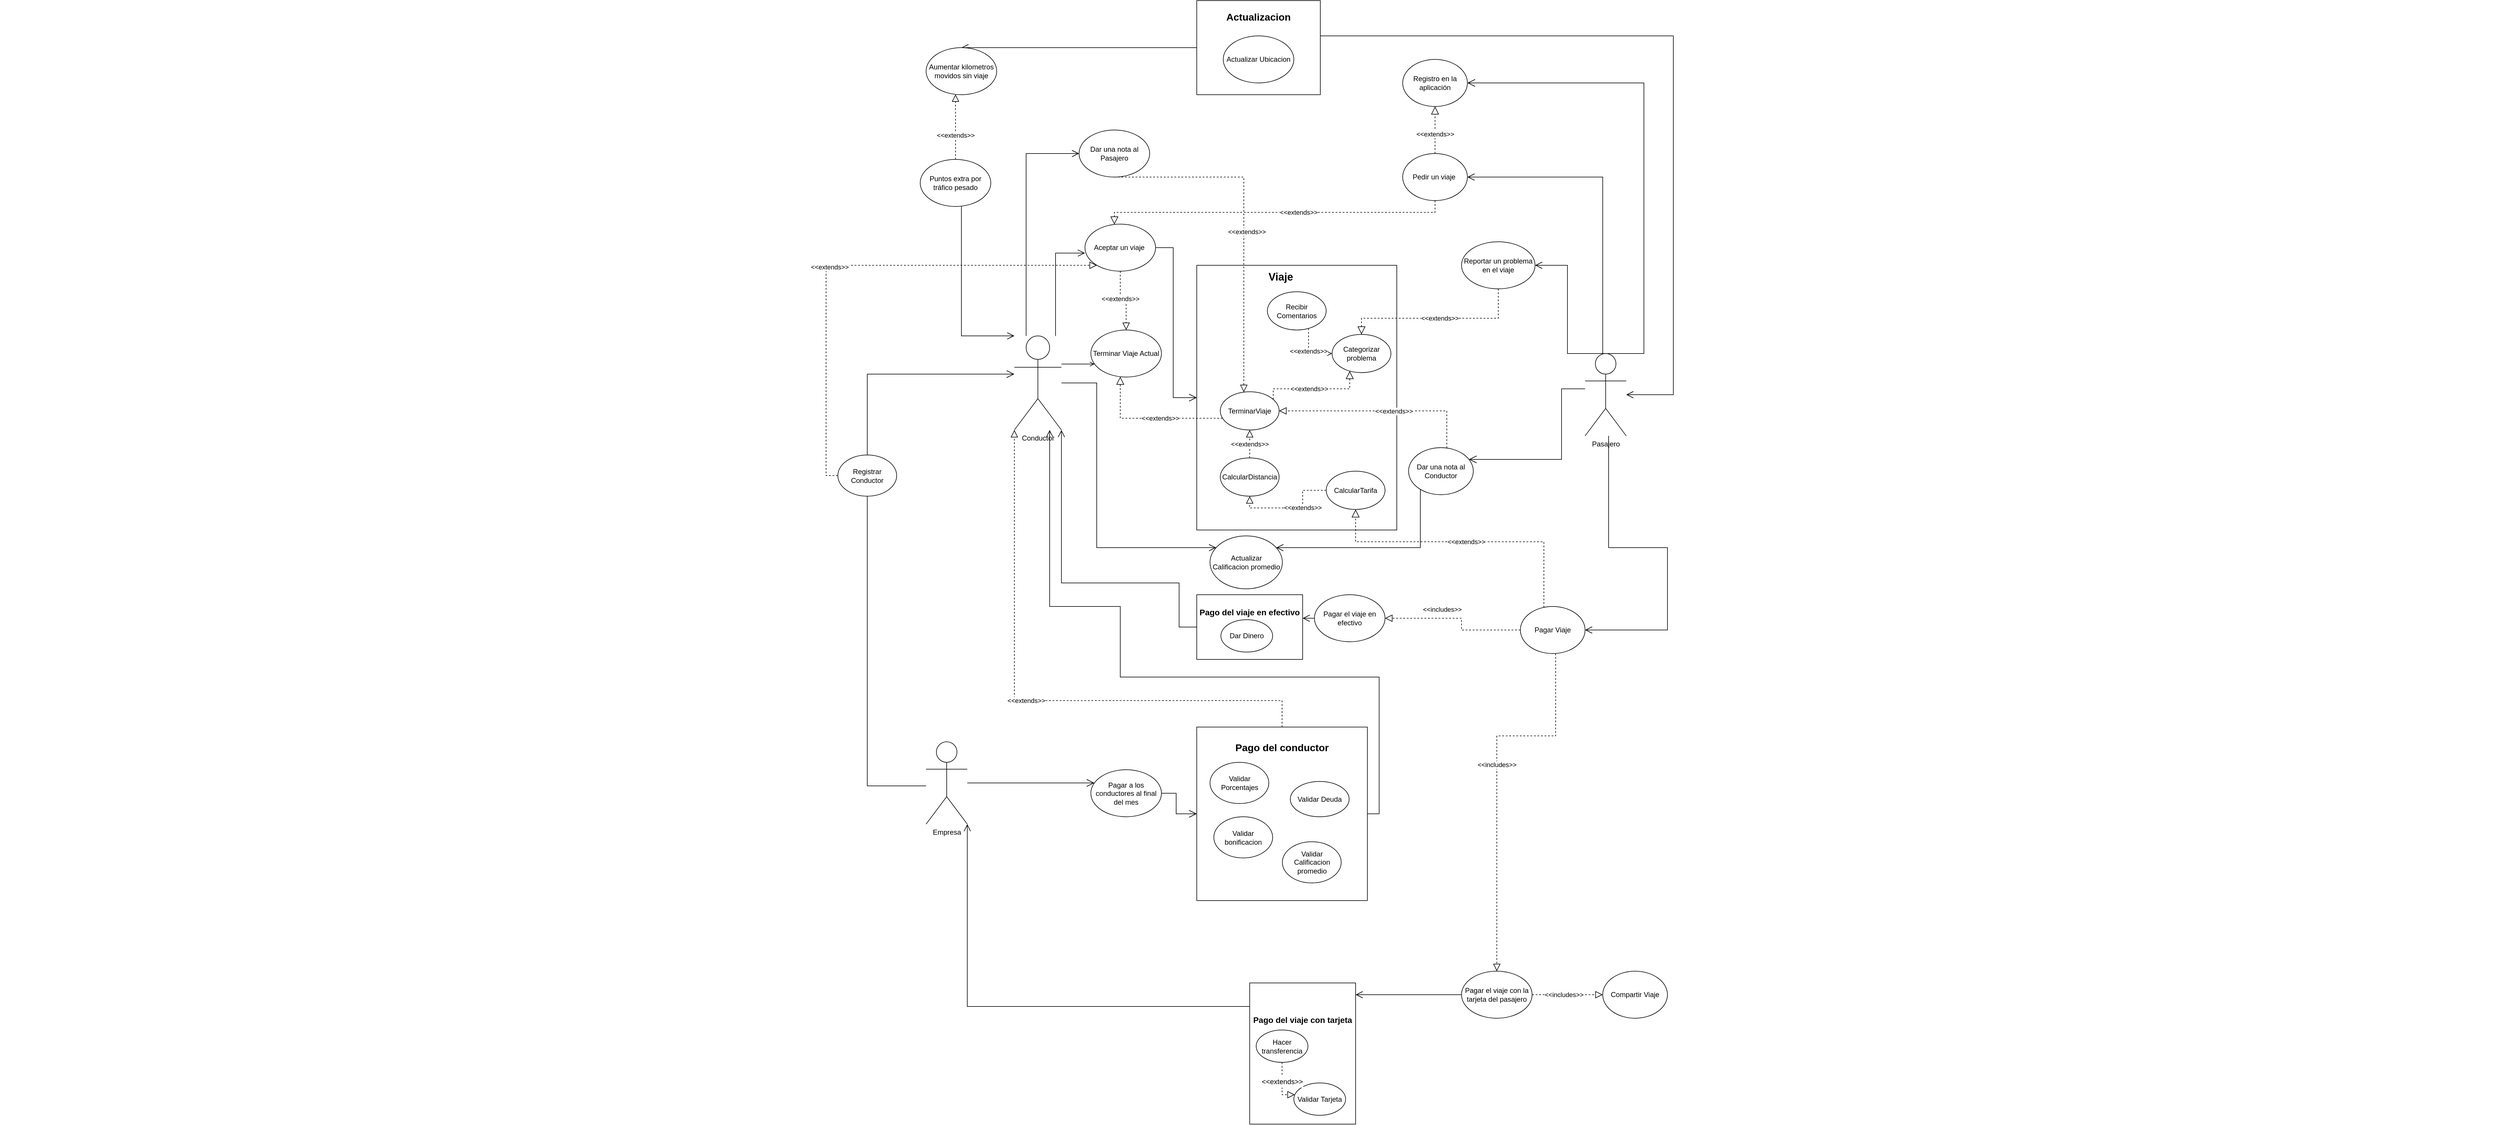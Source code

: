 <mxfile version="16.6.2" type="github">
  <diagram id="zZjekgeKaKMXZWGep_Za" name="Page-1">
    <mxGraphModel dx="3988" dy="2150" grid="1" gridSize="10" guides="1" tooltips="1" connect="1" arrows="1" fold="1" page="1" pageScale="1" pageWidth="827" pageHeight="1169" math="0" shadow="0">
      <root>
        <mxCell id="0" />
        <mxCell id="1" parent="0" />
        <mxCell id="N_R_tzAdEN0QScIxKXOi-19" style="edgeStyle=orthogonalEdgeStyle;rounded=0;orthogonalLoop=1;jettySize=auto;html=1;entryX=0;entryY=0.615;entryDx=0;entryDy=0;entryPerimeter=0;endArrow=open;endFill=0;endSize=10;" parent="1" source="N_R_tzAdEN0QScIxKXOi-2" target="N_R_tzAdEN0QScIxKXOi-18" edge="1">
          <mxGeometry relative="1" as="geometry">
            <Array as="points">
              <mxPoint x="140" y="-111" />
            </Array>
          </mxGeometry>
        </mxCell>
        <mxCell id="N_R_tzAdEN0QScIxKXOi-40" style="edgeStyle=orthogonalEdgeStyle;rounded=0;orthogonalLoop=1;jettySize=auto;html=1;endArrow=open;endFill=0;endSize=10;" parent="1" source="N_R_tzAdEN0QScIxKXOi-2" target="N_R_tzAdEN0QScIxKXOi-38" edge="1">
          <mxGeometry relative="1" as="geometry">
            <Array as="points">
              <mxPoint x="90" y="-280" />
            </Array>
          </mxGeometry>
        </mxCell>
        <mxCell id="bZAxoYcyqO5xmqDFGb2h-75" style="edgeStyle=orthogonalEdgeStyle;rounded=0;jumpSize=11;orthogonalLoop=1;jettySize=auto;html=1;fontSize=17;endArrow=open;endFill=0;endSize=10;targetPerimeterSpacing=0;" edge="1" parent="1" source="bZAxoYcyqO5xmqDFGb2h-79" target="N_R_tzAdEN0QScIxKXOi-2">
          <mxGeometry relative="1" as="geometry">
            <mxPoint x="10" y="-330" as="targetPoint" />
            <Array as="points">
              <mxPoint x="-20" y="30" />
            </Array>
          </mxGeometry>
        </mxCell>
        <mxCell id="bZAxoYcyqO5xmqDFGb2h-88" style="edgeStyle=orthogonalEdgeStyle;rounded=0;jumpSize=11;orthogonalLoop=1;jettySize=auto;html=1;fontSize=17;endArrow=open;endFill=0;endSize=10;targetPerimeterSpacing=0;" edge="1" parent="1" source="N_R_tzAdEN0QScIxKXOi-2" target="bZAxoYcyqO5xmqDFGb2h-87">
          <mxGeometry relative="1" as="geometry">
            <Array as="points">
              <mxPoint x="210" y="110" />
              <mxPoint x="210" y="390" />
            </Array>
          </mxGeometry>
        </mxCell>
        <mxCell id="N_R_tzAdEN0QScIxKXOi-2" value="Conductor" style="shape=umlActor;verticalLabelPosition=bottom;verticalAlign=top;html=1;outlineConnect=0;" parent="1" vertex="1">
          <mxGeometry x="70" y="30" width="80" height="160" as="geometry" />
        </mxCell>
        <mxCell id="N_R_tzAdEN0QScIxKXOi-16" style="edgeStyle=orthogonalEdgeStyle;rounded=0;orthogonalLoop=1;jettySize=auto;html=1;entryX=1;entryY=0.5;entryDx=0;entryDy=0;exitX=0.25;exitY=0.1;exitDx=0;exitDy=0;exitPerimeter=0;endArrow=open;endFill=0;endSize=10;" parent="1" source="N_R_tzAdEN0QScIxKXOi-3" target="N_R_tzAdEN0QScIxKXOi-14" edge="1">
          <mxGeometry relative="1" as="geometry">
            <Array as="points">
              <mxPoint x="1070" y="74" />
              <mxPoint x="1070" y="-240" />
            </Array>
          </mxGeometry>
        </mxCell>
        <mxCell id="N_R_tzAdEN0QScIxKXOi-42" style="edgeStyle=orthogonalEdgeStyle;rounded=0;orthogonalLoop=1;jettySize=auto;html=1;exitX=0.5;exitY=0;exitDx=0;exitDy=0;exitPerimeter=0;entryX=1;entryY=0.5;entryDx=0;entryDy=0;targetPerimeterSpacing=0;endSize=10;endArrow=open;endFill=0;" parent="1" source="N_R_tzAdEN0QScIxKXOi-3" target="N_R_tzAdEN0QScIxKXOi-39" edge="1">
          <mxGeometry relative="1" as="geometry">
            <Array as="points">
              <mxPoint x="1010" y="60" />
              <mxPoint x="1010" y="-90" />
            </Array>
          </mxGeometry>
        </mxCell>
        <mxCell id="bZAxoYcyqO5xmqDFGb2h-76" style="edgeStyle=orthogonalEdgeStyle;rounded=0;jumpSize=11;orthogonalLoop=1;jettySize=auto;html=1;fontSize=17;endArrow=open;endFill=0;endSize=10;targetPerimeterSpacing=0;" edge="1" parent="1" source="bZAxoYcyqO5xmqDFGb2h-73" target="N_R_tzAdEN0QScIxKXOi-3">
          <mxGeometry relative="1" as="geometry">
            <Array as="points">
              <mxPoint x="1190" y="-480" />
              <mxPoint x="1190" y="130" />
            </Array>
          </mxGeometry>
        </mxCell>
        <mxCell id="N_R_tzAdEN0QScIxKXOi-3" value="Pasajero" style="shape=umlActor;verticalLabelPosition=bottom;verticalAlign=top;html=1;outlineConnect=0;" parent="1" vertex="1">
          <mxGeometry x="1040" y="60" width="70" height="140" as="geometry" />
        </mxCell>
        <mxCell id="N_R_tzAdEN0QScIxKXOi-33" style="edgeStyle=orthogonalEdgeStyle;rounded=0;orthogonalLoop=1;jettySize=auto;html=1;endArrow=open;endFill=0;endSize=11;" parent="1" source="N_R_tzAdEN0QScIxKXOi-4" target="N_R_tzAdEN0QScIxKXOi-32" edge="1">
          <mxGeometry relative="1" as="geometry">
            <Array as="points">
              <mxPoint x="210" y="840" />
              <mxPoint x="210" y="840" />
            </Array>
          </mxGeometry>
        </mxCell>
        <mxCell id="N_R_tzAdEN0QScIxKXOi-4" value="Empresa" style="shape=umlActor;verticalLabelPosition=bottom;verticalAlign=top;html=1;outlineConnect=0;" parent="1" vertex="1">
          <mxGeometry x="-80" y="720" width="70" height="140" as="geometry" />
        </mxCell>
        <mxCell id="bZAxoYcyqO5xmqDFGb2h-8" style="edgeStyle=orthogonalEdgeStyle;rounded=0;orthogonalLoop=1;jettySize=auto;html=1;dashed=1;endArrow=block;endFill=0;endSize=11;" edge="1" parent="1" source="N_R_tzAdEN0QScIxKXOi-14" target="N_R_tzAdEN0QScIxKXOi-18">
          <mxGeometry relative="1" as="geometry">
            <Array as="points">
              <mxPoint x="785" y="-180" />
              <mxPoint x="240" y="-180" />
            </Array>
          </mxGeometry>
        </mxCell>
        <mxCell id="bZAxoYcyqO5xmqDFGb2h-9" value="&amp;lt;&amp;lt;extends&amp;gt;&amp;gt;" style="edgeLabel;html=1;align=center;verticalAlign=middle;resizable=0;points=[];" vertex="1" connectable="0" parent="bZAxoYcyqO5xmqDFGb2h-8">
          <mxGeometry x="-0.111" y="2" relative="1" as="geometry">
            <mxPoint x="8" y="-2" as="offset" />
          </mxGeometry>
        </mxCell>
        <mxCell id="N_R_tzAdEN0QScIxKXOi-14" value="Pedir un viaje&amp;nbsp;" style="ellipse;whiteSpace=wrap;html=1;fillColor=#FFFFFF;" parent="1" vertex="1">
          <mxGeometry x="730" y="-280" width="110" height="80" as="geometry" />
        </mxCell>
        <mxCell id="N_R_tzAdEN0QScIxKXOi-15" value="&lt;blockquote style=&quot;margin: 0 0 0 40px ; border: none ; padding: 0px&quot;&gt;&lt;blockquote style=&quot;margin: 0 0 0 40px ; border: none ; padding: 0px&quot;&gt;&lt;blockquote style=&quot;margin: 0 0 0 40px ; border: none ; padding: 0px&quot;&gt;&lt;b style=&quot;font-size: 18px ; text-align: center&quot;&gt;Viaje&lt;/b&gt;&lt;br&gt;&lt;blockquote style=&quot;margin: 0 0 0 40px ; border: none ; padding: 0px&quot;&gt;&lt;div style=&quot;text-align: center ; font-size: 18px&quot;&gt;&lt;div style=&quot;text-align: center ; font-size: 18px&quot;&gt;&lt;b&gt;&lt;br&gt;&lt;/b&gt;&lt;/div&gt;&lt;div style=&quot;text-align: center ; font-size: 18px&quot;&gt;&lt;b&gt;&lt;br&gt;&lt;/b&gt;&lt;/div&gt;&lt;/div&gt;&lt;/blockquote&gt;&lt;/blockquote&gt;&lt;/blockquote&gt;&lt;/blockquote&gt;&lt;div style=&quot;text-align: center ; font-size: 18px&quot;&gt;&lt;blockquote style=&quot;margin: 0 0 0 40px ; border: none ; padding: 0px&quot;&gt;&lt;div style=&quot;text-align: center ; font-size: 18px&quot;&gt;&lt;b&gt;&lt;br&gt;&lt;/b&gt;&lt;/div&gt;&lt;div style=&quot;text-align: center ; font-size: 18px&quot;&gt;&lt;b&gt;&lt;br&gt;&lt;/b&gt;&lt;/div&gt;&lt;div style=&quot;text-align: center ; font-size: 18px&quot;&gt;&lt;b&gt;&lt;br&gt;&lt;/b&gt;&lt;/div&gt;&lt;div style=&quot;text-align: center ; font-size: 18px&quot;&gt;&lt;b&gt;&lt;br&gt;&lt;/b&gt;&lt;/div&gt;&lt;div style=&quot;text-align: center ; font-size: 18px&quot;&gt;&lt;b&gt;&lt;br&gt;&lt;/b&gt;&lt;/div&gt;&lt;div style=&quot;text-align: center ; font-size: 18px&quot;&gt;&lt;b&gt;&lt;br&gt;&lt;/b&gt;&lt;/div&gt;&lt;div style=&quot;text-align: center ; font-size: 18px&quot;&gt;&lt;b&gt;&lt;br&gt;&lt;/b&gt;&lt;/div&gt;&lt;div style=&quot;text-align: center ; font-size: 18px&quot;&gt;&lt;b&gt;&lt;br&gt;&lt;/b&gt;&lt;/div&gt;&lt;div style=&quot;text-align: center ; font-size: 18px&quot;&gt;&lt;b&gt;&lt;br&gt;&lt;/b&gt;&lt;/div&gt;&lt;div style=&quot;text-align: center ; font-size: 18px&quot;&gt;&lt;b&gt;&lt;br&gt;&lt;/b&gt;&lt;/div&gt;&lt;div style=&quot;text-align: center ; font-size: 18px&quot;&gt;&lt;b&gt;&lt;br&gt;&lt;/b&gt;&lt;/div&gt;&lt;div style=&quot;text-align: center ; font-size: 18px&quot;&gt;&lt;b&gt;&lt;br&gt;&lt;/b&gt;&lt;/div&gt;&lt;div style=&quot;text-align: center ; font-size: 18px&quot;&gt;&lt;b&gt;&lt;br&gt;&lt;/b&gt;&lt;/div&gt;&lt;div style=&quot;text-align: center ; font-size: 18px&quot;&gt;&lt;b&gt;&lt;br&gt;&lt;/b&gt;&lt;/div&gt;&lt;div style=&quot;text-align: center ; font-size: 18px&quot;&gt;&lt;b&gt;&lt;br&gt;&lt;/b&gt;&lt;/div&gt;&lt;div style=&quot;text-align: center ; font-size: 18px&quot;&gt;&lt;b&gt;&lt;br&gt;&lt;/b&gt;&lt;/div&gt;&lt;div style=&quot;text-align: center ; font-size: 18px&quot;&gt;&lt;br&gt;&lt;/div&gt;&lt;/blockquote&gt;&lt;/div&gt;&lt;div style=&quot;text-align: center&quot;&gt;&lt;/div&gt;" style="rounded=0;whiteSpace=wrap;html=1;fillColor=#FFFFFF;align=left;" parent="1" vertex="1">
          <mxGeometry x="380" y="-90" width="340" height="450" as="geometry" />
        </mxCell>
        <mxCell id="N_R_tzAdEN0QScIxKXOi-20" style="edgeStyle=orthogonalEdgeStyle;rounded=0;orthogonalLoop=1;jettySize=auto;html=1;entryX=0;entryY=0.5;entryDx=0;entryDy=0;endSize=11;endArrow=open;endFill=0;" parent="1" source="N_R_tzAdEN0QScIxKXOi-18" target="N_R_tzAdEN0QScIxKXOi-15" edge="1">
          <mxGeometry relative="1" as="geometry" />
        </mxCell>
        <mxCell id="bZAxoYcyqO5xmqDFGb2h-17" style="edgeStyle=orthogonalEdgeStyle;rounded=0;orthogonalLoop=1;jettySize=auto;html=1;dashed=1;endArrow=block;endFill=0;endSize=10;" edge="1" parent="1" source="N_R_tzAdEN0QScIxKXOi-18" target="bZAxoYcyqO5xmqDFGb2h-13">
          <mxGeometry relative="1" as="geometry">
            <mxPoint x="240" y="-140" as="sourcePoint" />
            <Array as="points" />
          </mxGeometry>
        </mxCell>
        <mxCell id="bZAxoYcyqO5xmqDFGb2h-19" value="&amp;lt;&amp;lt;extends&amp;gt;&amp;gt;" style="edgeLabel;html=1;align=center;verticalAlign=middle;resizable=0;points=[];" vertex="1" connectable="0" parent="bZAxoYcyqO5xmqDFGb2h-17">
          <mxGeometry x="-0.539" y="3" relative="1" as="geometry">
            <mxPoint x="-3" y="21" as="offset" />
          </mxGeometry>
        </mxCell>
        <mxCell id="N_R_tzAdEN0QScIxKXOi-18" value="Aceptar un viaje&amp;nbsp;" style="ellipse;whiteSpace=wrap;html=1;fillColor=#FFFFFF;" parent="1" vertex="1">
          <mxGeometry x="190" y="-160" width="120" height="80" as="geometry" />
        </mxCell>
        <mxCell id="N_R_tzAdEN0QScIxKXOi-24" style="edgeStyle=orthogonalEdgeStyle;rounded=0;orthogonalLoop=1;jettySize=auto;html=1;endSize=10;endArrow=open;endFill=0;" parent="1" source="N_R_tzAdEN0QScIxKXOi-21" target="N_R_tzAdEN0QScIxKXOi-22" edge="1">
          <mxGeometry relative="1" as="geometry">
            <Array as="points">
              <mxPoint x="520" y="500" />
              <mxPoint x="520" y="498" />
            </Array>
          </mxGeometry>
        </mxCell>
        <mxCell id="N_R_tzAdEN0QScIxKXOi-21" value="Pagar el viaje en efectivo" style="ellipse;whiteSpace=wrap;html=1;fillColor=#FFFFFF;" parent="1" vertex="1">
          <mxGeometry x="580" y="470" width="120" height="80" as="geometry" />
        </mxCell>
        <mxCell id="N_R_tzAdEN0QScIxKXOi-25" style="edgeStyle=orthogonalEdgeStyle;rounded=0;orthogonalLoop=1;jettySize=auto;html=1;endSize=10;endArrow=open;endFill=0;" parent="1" source="N_R_tzAdEN0QScIxKXOi-22" target="N_R_tzAdEN0QScIxKXOi-2" edge="1">
          <mxGeometry relative="1" as="geometry">
            <Array as="points">
              <mxPoint x="350" y="450" />
              <mxPoint x="150" y="450" />
            </Array>
          </mxGeometry>
        </mxCell>
        <mxCell id="N_R_tzAdEN0QScIxKXOi-22" value="&lt;font style=&quot;font-size: 14px&quot;&gt;&lt;b&gt;Pago del viaje en efectivo&lt;br&gt;&lt;br&gt;&lt;br&gt;&lt;span style=&quot;color: rgba(0 , 0 , 0 , 0) ; font-family: monospace&quot;&gt;%3CmxGraphModel%3E%3Croot%3E%3CmxCell%20id%3D%220%22%2F%3E%3CmxCell%20id%3D%221%22%20parent%3D%220%22%2F%3E%3CmxCell%20id%3D%222%22%20value%3D%22Actualizar%26lt%3Bbr%26gt%3BCalificacion%20promedio%26lt%3Bbr%26gt%3B%22%20style%3D%22ellipse%3BwhiteSpace%3Dwrap%3Bhtml%3D1%3BfillColor%3D%23FFFFFF%3B%22%20vertex%3D%221%22%20parent%3D%221%22%3E%3CmxGeometry%20x%3D%22402.5%22%20y%3D%22370%22%20width%3D%22123%22%20height%3D%2290%22%20as%3D%22geometry%22%2F%3E%3C%2FmxCell%3E%3C%2Froot%3E%3C%2FmxGraphModel%3E&lt;/span&gt;&lt;/b&gt;&lt;/font&gt;" style="rounded=0;whiteSpace=wrap;html=1;fillColor=#FFFFFF;" parent="1" vertex="1">
          <mxGeometry x="380" y="470" width="180" height="110" as="geometry" />
        </mxCell>
        <mxCell id="N_R_tzAdEN0QScIxKXOi-26" style="edgeStyle=orthogonalEdgeStyle;rounded=0;orthogonalLoop=1;jettySize=auto;html=1;endArrow=open;endFill=0;endSize=10;" parent="1" source="N_R_tzAdEN0QScIxKXOi-27" target="N_R_tzAdEN0QScIxKXOi-28" edge="1">
          <mxGeometry relative="1" as="geometry">
            <Array as="points">
              <mxPoint x="650" y="1150" />
              <mxPoint x="650" y="1150" />
            </Array>
          </mxGeometry>
        </mxCell>
        <mxCell id="N_R_tzAdEN0QScIxKXOi-27" value="Pagar el viaje con la tarjeta del pasajero" style="ellipse;whiteSpace=wrap;html=1;fillColor=#FFFFFF;" parent="1" vertex="1">
          <mxGeometry x="830" y="1110" width="120" height="80" as="geometry" />
        </mxCell>
        <mxCell id="N_R_tzAdEN0QScIxKXOi-29" style="edgeStyle=orthogonalEdgeStyle;rounded=0;orthogonalLoop=1;jettySize=auto;html=1;endArrow=open;endFill=0;endSize=10;" parent="1" source="N_R_tzAdEN0QScIxKXOi-28" target="N_R_tzAdEN0QScIxKXOi-4" edge="1">
          <mxGeometry relative="1" as="geometry">
            <Array as="points">
              <mxPoint x="-10" y="1170" />
            </Array>
            <mxPoint x="-40" y="900" as="targetPoint" />
          </mxGeometry>
        </mxCell>
        <mxCell id="N_R_tzAdEN0QScIxKXOi-28" value="&lt;b&gt;&lt;font style=&quot;font-size: 14px&quot;&gt;Pago del viaje con tarjeta&lt;/font&gt;&lt;/b&gt;&lt;br&gt;&lt;br&gt;&lt;span style=&quot;color: rgba(0 , 0 , 0 , 0) ; font-family: monospace ; font-size: 0px&quot;&gt;%3CmxGraphModel%3E%3Croot%3E%3CmxCell%20id%3D%220%22%2F%3E%3CmxCell%20id%3D%221%22%20parent%3D%220%22%2F%3E%3CmxCell%20id%3D%222%22%20value%3D%22Dar%20Dinero%22%20style%3D%22ellipse%3BwhiteSpace%3Dwrap%3Bhtml%3D1%3BfillColor%3D%23FFFFFF%3B%22%20vertex%3D%221%22%20parent%3D%221%22%3E%3CmxGeometry%20x%3D%22386%22%20y%3D%22525%22%20width%3D%2288%22%20height%3D%2255%22%20as%3D%22geometry%22%2F%3E%3C%2FmxCell%3E%3C%2Froot%3E%3C%2FmxGraphModel%3E&lt;/span&gt;&lt;span style=&quot;color: rgba(0 , 0 , 0 , 0) ; font-family: monospace ; font-size: 0px&quot;&gt;%3CmxGraphModel%3E%3Croot%3E%3CmxCell%20id%3D%220%22%2F%3E%3CmxCell%20id%3D%221%22%20parent%3D%220%22%2F%3E%3CmxCell%20id%3D%222%22%20value%3D%22Dar%20Dinero%22%20style%3D%22ellipse%3BwhiteSpace%3Dwrap%3Bhtml%3D1%3BfillColor%3D%23FFFFFF%3B%22%20vertex%3D%221%22%20parent%3D%221%22%3E%3CmxGeometry%20x%3D%22386%22%20y%3D%22525%22%20width%3D%2288%22%20height%3D%2255%22%20as%3D%22geometry%22%2F%3E%3C%2FmxCell%3E%3C%2Froot%3E%3C%2FmxGraphModel%3E&lt;br&gt;&lt;/span&gt;&lt;br&gt;&lt;br&gt;&lt;br&gt;&lt;br&gt;&lt;br&gt;&lt;br&gt;" style="rounded=0;whiteSpace=wrap;html=1;fillColor=#FFFFFF;" parent="1" vertex="1">
          <mxGeometry x="470" y="1130" width="180" height="240" as="geometry" />
        </mxCell>
        <mxCell id="N_R_tzAdEN0QScIxKXOi-35" style="edgeStyle=orthogonalEdgeStyle;rounded=0;orthogonalLoop=1;jettySize=auto;html=1;entryX=0;entryY=0.5;entryDx=0;entryDy=0;endArrow=open;endFill=0;endSize=11;" parent="1" source="N_R_tzAdEN0QScIxKXOi-32" target="N_R_tzAdEN0QScIxKXOi-34" edge="1">
          <mxGeometry relative="1" as="geometry" />
        </mxCell>
        <mxCell id="N_R_tzAdEN0QScIxKXOi-32" value="Pagar a los conductores al final del mes" style="ellipse;whiteSpace=wrap;html=1;fillColor=#FFFFFF;" parent="1" vertex="1">
          <mxGeometry x="200" y="767.5" width="120" height="80" as="geometry" />
        </mxCell>
        <mxCell id="N_R_tzAdEN0QScIxKXOi-36" style="edgeStyle=orthogonalEdgeStyle;rounded=0;orthogonalLoop=1;jettySize=auto;html=1;endSize=10;endArrow=open;endFill=0;" parent="1" source="N_R_tzAdEN0QScIxKXOi-34" target="N_R_tzAdEN0QScIxKXOi-2" edge="1">
          <mxGeometry relative="1" as="geometry">
            <Array as="points">
              <mxPoint x="690" y="610" />
              <mxPoint x="250" y="610" />
              <mxPoint x="250" y="490" />
              <mxPoint x="130" y="490" />
            </Array>
            <mxPoint x="170" y="495" as="targetPoint" />
          </mxGeometry>
        </mxCell>
        <mxCell id="N_R_tzAdEN0QScIxKXOi-34" value="&lt;b&gt;&lt;font style=&quot;font-size: 17px&quot;&gt;Pago del conductor&lt;br&gt;&lt;br&gt;&lt;br&gt;&lt;br&gt;&lt;br&gt;&lt;br&gt;&lt;br&gt;&lt;br&gt;&lt;br&gt;&lt;br&gt;&lt;br&gt;&lt;br&gt;&lt;/font&gt;&lt;/b&gt;" style="rounded=0;whiteSpace=wrap;html=1;fillColor=#FFFFFF;" parent="1" vertex="1">
          <mxGeometry x="380" y="695" width="290" height="295" as="geometry" />
        </mxCell>
        <mxCell id="N_R_tzAdEN0QScIxKXOi-38" value="Dar una nota al Pasajero" style="ellipse;whiteSpace=wrap;html=1;fillColor=#FFFFFF;" parent="1" vertex="1">
          <mxGeometry x="180" y="-320" width="120" height="80" as="geometry" />
        </mxCell>
        <mxCell id="N_R_tzAdEN0QScIxKXOi-39" value="Reportar un problema en el viaje" style="ellipse;whiteSpace=wrap;html=1;fillColor=#FFFFFF;" parent="1" vertex="1">
          <mxGeometry x="830" y="-130" width="125" height="80" as="geometry" />
        </mxCell>
        <mxCell id="bZAxoYcyqO5xmqDFGb2h-1" style="edgeStyle=orthogonalEdgeStyle;rounded=0;orthogonalLoop=1;jettySize=auto;html=1;endArrow=none;endFill=0;" edge="1" parent="1" source="N_R_tzAdEN0QScIxKXOi-4" target="bZAxoYcyqO5xmqDFGb2h-2">
          <mxGeometry relative="1" as="geometry">
            <mxPoint x="100" y="514.293" as="targetPoint" />
            <Array as="points">
              <mxPoint x="-180" y="795" />
            </Array>
            <mxPoint x="80" y="675" as="sourcePoint" />
          </mxGeometry>
        </mxCell>
        <mxCell id="bZAxoYcyqO5xmqDFGb2h-63" style="edgeStyle=orthogonalEdgeStyle;rounded=0;orthogonalLoop=1;jettySize=auto;html=1;fontSize=18;endArrow=open;endFill=0;endSize=11;" edge="1" parent="1" source="bZAxoYcyqO5xmqDFGb2h-2" target="N_R_tzAdEN0QScIxKXOi-2">
          <mxGeometry relative="1" as="geometry">
            <Array as="points">
              <mxPoint x="-180" y="95" />
            </Array>
          </mxGeometry>
        </mxCell>
        <mxCell id="bZAxoYcyqO5xmqDFGb2h-2" value="Registrar&lt;br&gt;Conductor" style="ellipse;whiteSpace=wrap;html=1;" vertex="1" parent="1">
          <mxGeometry x="-230" y="232.5" width="100" height="70" as="geometry" />
        </mxCell>
        <mxCell id="bZAxoYcyqO5xmqDFGb2h-20" value="&amp;lt;&amp;lt;extends&amp;gt;&amp;gt;" style="edgeStyle=orthogonalEdgeStyle;rounded=0;orthogonalLoop=1;jettySize=auto;html=1;entryX=1;entryY=0.5;entryDx=0;entryDy=0;dashed=1;endArrow=block;endFill=0;endSize=10;" edge="1" parent="1" source="bZAxoYcyqO5xmqDFGb2h-3" target="bZAxoYcyqO5xmqDFGb2h-27">
          <mxGeometry x="-0.117" relative="1" as="geometry">
            <Array as="points">
              <mxPoint x="805" y="158" />
            </Array>
            <mxPoint as="offset" />
          </mxGeometry>
        </mxCell>
        <mxCell id="bZAxoYcyqO5xmqDFGb2h-84" style="edgeStyle=orthogonalEdgeStyle;rounded=0;jumpSize=11;orthogonalLoop=1;jettySize=auto;html=1;fontSize=17;endArrow=open;endFill=0;endSize=10;targetPerimeterSpacing=0;" edge="1" parent="1" source="bZAxoYcyqO5xmqDFGb2h-3" target="bZAxoYcyqO5xmqDFGb2h-87">
          <mxGeometry relative="1" as="geometry">
            <Array as="points">
              <mxPoint x="760" y="390" />
            </Array>
          </mxGeometry>
        </mxCell>
        <mxCell id="bZAxoYcyqO5xmqDFGb2h-3" value="Dar una nota al Conductor" style="ellipse;whiteSpace=wrap;html=1;fillColor=#FFFFFF;" vertex="1" parent="1">
          <mxGeometry x="740" y="220" width="110" height="80" as="geometry" />
        </mxCell>
        <mxCell id="bZAxoYcyqO5xmqDFGb2h-4" style="edgeStyle=orthogonalEdgeStyle;rounded=0;orthogonalLoop=1;jettySize=auto;html=1;endArrow=open;endFill=0;endSize=11;" edge="1" parent="1" source="N_R_tzAdEN0QScIxKXOi-3" target="bZAxoYcyqO5xmqDFGb2h-3">
          <mxGeometry relative="1" as="geometry">
            <mxPoint x="699.94" y="199.997" as="sourcePoint" />
            <mxPoint x="654.94" y="43.33" as="targetPoint" />
            <Array as="points">
              <mxPoint x="1000" y="120" />
              <mxPoint x="1000" y="240" />
            </Array>
          </mxGeometry>
        </mxCell>
        <mxCell id="bZAxoYcyqO5xmqDFGb2h-10" style="edgeStyle=orthogonalEdgeStyle;rounded=0;orthogonalLoop=1;jettySize=auto;html=1;endArrow=open;endFill=0;" edge="1" parent="1" source="N_R_tzAdEN0QScIxKXOi-2" target="bZAxoYcyqO5xmqDFGb2h-13">
          <mxGeometry relative="1" as="geometry">
            <mxPoint x="79.999" y="8.24" as="sourcePoint" />
            <mxPoint x="162" y="-100" as="targetPoint" />
            <Array as="points">
              <mxPoint x="150" y="85" />
              <mxPoint x="150" y="85" />
            </Array>
          </mxGeometry>
        </mxCell>
        <mxCell id="bZAxoYcyqO5xmqDFGb2h-13" value="Terminar Viaje Actual" style="ellipse;whiteSpace=wrap;html=1;fillColor=#FFFFFF;" vertex="1" parent="1">
          <mxGeometry x="200" y="20" width="120" height="80" as="geometry" />
        </mxCell>
        <mxCell id="bZAxoYcyqO5xmqDFGb2h-14" style="edgeStyle=orthogonalEdgeStyle;rounded=0;orthogonalLoop=1;jettySize=auto;html=1;dashed=1;endArrow=block;endFill=0;endSize=10;" edge="1" parent="1" source="N_R_tzAdEN0QScIxKXOi-38" target="bZAxoYcyqO5xmqDFGb2h-27">
          <mxGeometry relative="1" as="geometry">
            <mxPoint x="160" y="-280" as="sourcePoint" />
            <mxPoint x="230" y="-130" as="targetPoint" />
            <Array as="points">
              <mxPoint x="460" y="-240" />
            </Array>
          </mxGeometry>
        </mxCell>
        <mxCell id="bZAxoYcyqO5xmqDFGb2h-15" value="&amp;lt;&amp;lt;extends&amp;gt;&amp;gt;" style="edgeLabel;html=1;align=center;verticalAlign=middle;resizable=0;points=[];" vertex="1" connectable="0" parent="bZAxoYcyqO5xmqDFGb2h-14">
          <mxGeometry x="-0.111" y="2" relative="1" as="geometry">
            <mxPoint x="3" y="52" as="offset" />
          </mxGeometry>
        </mxCell>
        <mxCell id="bZAxoYcyqO5xmqDFGb2h-18" style="edgeStyle=orthogonalEdgeStyle;rounded=0;orthogonalLoop=1;jettySize=auto;html=1;exitX=0.5;exitY=1;exitDx=0;exitDy=0;dashed=1;endArrow=block;endFill=0;" edge="1" parent="1" source="N_R_tzAdEN0QScIxKXOi-38" target="N_R_tzAdEN0QScIxKXOi-38">
          <mxGeometry relative="1" as="geometry" />
        </mxCell>
        <mxCell id="bZAxoYcyqO5xmqDFGb2h-21" value="Registro en la aplicación" style="ellipse;whiteSpace=wrap;html=1;fillColor=#FFFFFF;" vertex="1" parent="1">
          <mxGeometry x="730" y="-440" width="110" height="80" as="geometry" />
        </mxCell>
        <mxCell id="bZAxoYcyqO5xmqDFGb2h-22" style="edgeStyle=orthogonalEdgeStyle;rounded=0;orthogonalLoop=1;jettySize=auto;html=1;entryX=1;entryY=0.5;entryDx=0;entryDy=0;exitX=0.5;exitY=0;exitDx=0;exitDy=0;exitPerimeter=0;endArrow=open;endFill=0;endSize=11;" edge="1" parent="1" source="N_R_tzAdEN0QScIxKXOi-3" target="bZAxoYcyqO5xmqDFGb2h-21">
          <mxGeometry relative="1" as="geometry">
            <mxPoint x="1057" y="50" as="sourcePoint" />
            <mxPoint x="827" y="-274" as="targetPoint" />
            <Array as="points">
              <mxPoint x="1140" y="60" />
              <mxPoint x="1140" y="-400" />
            </Array>
          </mxGeometry>
        </mxCell>
        <mxCell id="bZAxoYcyqO5xmqDFGb2h-23" value="&amp;lt;&amp;lt;extends&amp;gt;&amp;gt;" style="edgeStyle=orthogonalEdgeStyle;rounded=0;orthogonalLoop=1;jettySize=auto;html=1;endArrow=block;endFill=0;dashed=1;exitX=0.5;exitY=0;exitDx=0;exitDy=0;entryX=0.5;entryY=1;entryDx=0;entryDy=0;endSize=11;" edge="1" parent="1" source="N_R_tzAdEN0QScIxKXOi-14" target="bZAxoYcyqO5xmqDFGb2h-21">
          <mxGeometry x="-0.179" relative="1" as="geometry">
            <mxPoint x="795" y="-120" as="sourcePoint" />
            <mxPoint x="850" y="-340" as="targetPoint" />
            <Array as="points" />
            <mxPoint as="offset" />
          </mxGeometry>
        </mxCell>
        <mxCell id="bZAxoYcyqO5xmqDFGb2h-27" value="TerminarViaje" style="ellipse;whiteSpace=wrap;html=1;fillColor=#FFFFFF;" vertex="1" parent="1">
          <mxGeometry x="420" y="125" width="100" height="65" as="geometry" />
        </mxCell>
        <mxCell id="bZAxoYcyqO5xmqDFGb2h-30" value="&amp;lt;&amp;lt;extends&amp;gt;&amp;gt;" style="edgeStyle=orthogonalEdgeStyle;rounded=0;orthogonalLoop=1;jettySize=auto;html=1;dashed=1;endArrow=block;endFill=0;exitX=0.5;exitY=1;exitDx=0;exitDy=0;endSize=11;" edge="1" parent="1" source="N_R_tzAdEN0QScIxKXOi-39" target="bZAxoYcyqO5xmqDFGb2h-58">
          <mxGeometry x="-0.033" relative="1" as="geometry">
            <mxPoint x="652.57" y="-82" as="sourcePoint" />
            <mxPoint x="359.996" y="-0.284" as="targetPoint" />
            <Array as="points">
              <mxPoint x="893" />
            </Array>
            <mxPoint as="offset" />
          </mxGeometry>
        </mxCell>
        <mxCell id="bZAxoYcyqO5xmqDFGb2h-32" style="edgeStyle=orthogonalEdgeStyle;rounded=0;orthogonalLoop=1;jettySize=auto;html=1;dashed=1;endArrow=block;endFill=0;endSize=11;" edge="1" parent="1" source="bZAxoYcyqO5xmqDFGb2h-27" target="bZAxoYcyqO5xmqDFGb2h-13">
          <mxGeometry relative="1" as="geometry">
            <mxPoint x="435.0" y="137.5" as="sourcePoint" />
            <mxPoint x="300" y="90" as="targetPoint" />
            <Array as="points">
              <mxPoint x="250" y="170" />
            </Array>
          </mxGeometry>
        </mxCell>
        <mxCell id="bZAxoYcyqO5xmqDFGb2h-33" value="&amp;lt;&amp;lt;extends&amp;gt;&amp;gt;" style="edgeLabel;html=1;align=center;verticalAlign=middle;resizable=0;points=[];" vertex="1" connectable="0" parent="bZAxoYcyqO5xmqDFGb2h-32">
          <mxGeometry x="-0.539" y="3" relative="1" as="geometry">
            <mxPoint x="-50" y="-3" as="offset" />
          </mxGeometry>
        </mxCell>
        <mxCell id="bZAxoYcyqO5xmqDFGb2h-53" value="&amp;lt;&amp;lt;extends&amp;gt;&amp;gt;" style="edgeStyle=orthogonalEdgeStyle;rounded=0;orthogonalLoop=1;jettySize=auto;html=1;entryX=0.5;entryY=1;entryDx=0;entryDy=0;dashed=1;endArrow=block;endFill=0;endSize=11;" edge="1" parent="1" source="bZAxoYcyqO5xmqDFGb2h-37" target="bZAxoYcyqO5xmqDFGb2h-44">
          <mxGeometry relative="1" as="geometry">
            <Array as="points">
              <mxPoint x="970" y="380" />
              <mxPoint x="650" y="380" />
            </Array>
          </mxGeometry>
        </mxCell>
        <mxCell id="bZAxoYcyqO5xmqDFGb2h-37" value="Pagar Viaje" style="ellipse;whiteSpace=wrap;html=1;fillColor=#FFFFFF;" vertex="1" parent="1">
          <mxGeometry x="930" y="490" width="110" height="80" as="geometry" />
        </mxCell>
        <mxCell id="bZAxoYcyqO5xmqDFGb2h-39" style="edgeStyle=orthogonalEdgeStyle;rounded=0;orthogonalLoop=1;jettySize=auto;html=1;endArrow=open;endFill=0;endSize=10;" edge="1" parent="1" source="N_R_tzAdEN0QScIxKXOi-3" target="bZAxoYcyqO5xmqDFGb2h-37">
          <mxGeometry relative="1" as="geometry">
            <mxPoint x="1055" y="350" as="sourcePoint" />
            <mxPoint x="840" y="280" as="targetPoint" />
            <Array as="points">
              <mxPoint x="1080" y="390" />
              <mxPoint x="1180" y="390" />
            </Array>
          </mxGeometry>
        </mxCell>
        <mxCell id="bZAxoYcyqO5xmqDFGb2h-40" value="&amp;lt;&amp;lt;includes&amp;gt;&amp;gt;" style="edgeStyle=orthogonalEdgeStyle;rounded=0;orthogonalLoop=1;jettySize=auto;html=1;entryX=1;entryY=0.5;entryDx=0;entryDy=0;dashed=1;endArrow=block;endFill=0;exitX=0;exitY=0.5;exitDx=0;exitDy=0;jumpSize=11;endSize=10;" edge="1" parent="1" source="bZAxoYcyqO5xmqDFGb2h-37" target="N_R_tzAdEN0QScIxKXOi-21">
          <mxGeometry x="0.228" y="-15" relative="1" as="geometry">
            <mxPoint x="755" y="495" as="sourcePoint" />
            <mxPoint x="680" y="350" as="targetPoint" />
            <Array as="points">
              <mxPoint x="830" y="510" />
            </Array>
            <mxPoint as="offset" />
          </mxGeometry>
        </mxCell>
        <mxCell id="bZAxoYcyqO5xmqDFGb2h-41" value="&amp;lt;&amp;lt;includes&amp;gt;&amp;gt;" style="edgeStyle=orthogonalEdgeStyle;rounded=0;orthogonalLoop=1;jettySize=auto;html=1;dashed=1;endArrow=block;endFill=0;endSize=10;" edge="1" parent="1" source="bZAxoYcyqO5xmqDFGb2h-37" target="N_R_tzAdEN0QScIxKXOi-27">
          <mxGeometry x="-0.097" relative="1" as="geometry">
            <mxPoint x="840.0" y="560" as="sourcePoint" />
            <mxPoint x="690" y="520" as="targetPoint" />
            <Array as="points">
              <mxPoint x="990" y="710" />
              <mxPoint x="890" y="710" />
            </Array>
            <mxPoint as="offset" />
          </mxGeometry>
        </mxCell>
        <mxCell id="bZAxoYcyqO5xmqDFGb2h-45" value="&amp;lt;&amp;lt;extends&amp;gt;&amp;gt;" style="edgeStyle=orthogonalEdgeStyle;rounded=0;orthogonalLoop=1;jettySize=auto;html=1;entryX=0.5;entryY=1;entryDx=0;entryDy=0;dashed=1;endArrow=block;endFill=0;endSize=10;" edge="1" parent="1" source="bZAxoYcyqO5xmqDFGb2h-43" target="bZAxoYcyqO5xmqDFGb2h-27">
          <mxGeometry relative="1" as="geometry" />
        </mxCell>
        <mxCell id="bZAxoYcyqO5xmqDFGb2h-43" value="CalcularDistancia" style="ellipse;whiteSpace=wrap;html=1;fillColor=#FFFFFF;" vertex="1" parent="1">
          <mxGeometry x="420" y="237.5" width="100" height="65" as="geometry" />
        </mxCell>
        <mxCell id="bZAxoYcyqO5xmqDFGb2h-51" style="edgeStyle=orthogonalEdgeStyle;rounded=0;orthogonalLoop=1;jettySize=auto;html=1;entryX=0.5;entryY=1;entryDx=0;entryDy=0;dashed=1;endArrow=block;endFill=0;endSize=10;" edge="1" parent="1" source="bZAxoYcyqO5xmqDFGb2h-44" target="bZAxoYcyqO5xmqDFGb2h-43">
          <mxGeometry relative="1" as="geometry" />
        </mxCell>
        <mxCell id="bZAxoYcyqO5xmqDFGb2h-52" value="&amp;lt;&amp;lt;extends&amp;gt;&amp;gt;" style="edgeLabel;html=1;align=center;verticalAlign=middle;resizable=0;points=[];" vertex="1" connectable="0" parent="bZAxoYcyqO5xmqDFGb2h-51">
          <mxGeometry x="-0.231" relative="1" as="geometry">
            <mxPoint as="offset" />
          </mxGeometry>
        </mxCell>
        <mxCell id="bZAxoYcyqO5xmqDFGb2h-44" value="CalcularTarifa" style="ellipse;whiteSpace=wrap;html=1;fillColor=#FFFFFF;" vertex="1" parent="1">
          <mxGeometry x="600" y="260" width="100" height="65" as="geometry" />
        </mxCell>
        <mxCell id="bZAxoYcyqO5xmqDFGb2h-50" style="edgeStyle=orthogonalEdgeStyle;rounded=0;orthogonalLoop=1;jettySize=auto;html=1;exitX=0.5;exitY=1;exitDx=0;exitDy=0;dashed=1;endArrow=block;endFill=0;" edge="1" parent="1" source="N_R_tzAdEN0QScIxKXOi-15" target="N_R_tzAdEN0QScIxKXOi-15">
          <mxGeometry relative="1" as="geometry" />
        </mxCell>
        <mxCell id="bZAxoYcyqO5xmqDFGb2h-57" value="Recibir Comentarios" style="ellipse;whiteSpace=wrap;html=1;fillColor=#FFFFFF;" vertex="1" parent="1">
          <mxGeometry x="500" y="-45" width="100" height="65" as="geometry" />
        </mxCell>
        <mxCell id="bZAxoYcyqO5xmqDFGb2h-58" value="Categorizar problema" style="ellipse;whiteSpace=wrap;html=1;fillColor=#FFFFFF;" vertex="1" parent="1">
          <mxGeometry x="610" y="27.5" width="100" height="65" as="geometry" />
        </mxCell>
        <mxCell id="bZAxoYcyqO5xmqDFGb2h-59" value="&amp;lt;&amp;lt;extends&amp;gt;&amp;gt;" style="edgeStyle=orthogonalEdgeStyle;rounded=0;orthogonalLoop=1;jettySize=auto;html=1;dashed=1;endArrow=block;endFill=0;" edge="1" parent="1" source="bZAxoYcyqO5xmqDFGb2h-57" target="bZAxoYcyqO5xmqDFGb2h-58">
          <mxGeometry x="-0.058" relative="1" as="geometry">
            <mxPoint x="902.5" y="-40" as="sourcePoint" />
            <mxPoint x="719.852" y="10" as="targetPoint" />
            <Array as="points">
              <mxPoint x="570" y="2" />
            </Array>
            <mxPoint as="offset" />
          </mxGeometry>
        </mxCell>
        <mxCell id="bZAxoYcyqO5xmqDFGb2h-60" value="&amp;lt;&amp;lt;extends&amp;gt;&amp;gt;" style="edgeStyle=orthogonalEdgeStyle;rounded=0;orthogonalLoop=1;jettySize=auto;html=1;dashed=1;endArrow=block;endFill=0;endSize=11;" edge="1" parent="1" source="bZAxoYcyqO5xmqDFGb2h-27" target="bZAxoYcyqO5xmqDFGb2h-58">
          <mxGeometry x="-0.116" relative="1" as="geometry">
            <mxPoint x="580.059" y="27.27" as="sourcePoint" />
            <mxPoint x="610" y="70" as="targetPoint" />
            <Array as="points">
              <mxPoint x="510" y="120" />
              <mxPoint x="640" y="120" />
            </Array>
            <mxPoint as="offset" />
          </mxGeometry>
        </mxCell>
        <mxCell id="bZAxoYcyqO5xmqDFGb2h-65" style="edgeStyle=orthogonalEdgeStyle;rounded=0;orthogonalLoop=1;jettySize=auto;html=1;dashed=1;endArrow=block;endFill=0;endSize=10;" edge="1" parent="1" source="bZAxoYcyqO5xmqDFGb2h-2" target="N_R_tzAdEN0QScIxKXOi-18">
          <mxGeometry relative="1" as="geometry">
            <mxPoint x="92.47" y="-150" as="sourcePoint" />
            <mxPoint x="-452.471" y="-109.447" as="targetPoint" />
            <Array as="points">
              <mxPoint x="-250" y="268" />
              <mxPoint x="-250" y="-90" />
            </Array>
          </mxGeometry>
        </mxCell>
        <mxCell id="bZAxoYcyqO5xmqDFGb2h-66" value="&amp;lt;&amp;lt;extends&amp;gt;&amp;gt;" style="edgeLabel;html=1;align=center;verticalAlign=middle;resizable=0;points=[];" vertex="1" connectable="0" parent="bZAxoYcyqO5xmqDFGb2h-65">
          <mxGeometry x="-0.111" y="2" relative="1" as="geometry">
            <mxPoint x="8" y="-2" as="offset" />
          </mxGeometry>
        </mxCell>
        <mxCell id="bZAxoYcyqO5xmqDFGb2h-67" value="&amp;lt;&amp;lt;extends&amp;gt;&amp;gt;" style="edgeStyle=orthogonalEdgeStyle;rounded=0;orthogonalLoop=1;jettySize=auto;html=1;dashed=1;endArrow=block;endFill=0;endSize=10;" edge="1" parent="1" source="N_R_tzAdEN0QScIxKXOi-34" target="N_R_tzAdEN0QScIxKXOi-2">
          <mxGeometry relative="1" as="geometry">
            <mxPoint x="120" y="590" as="sourcePoint" />
            <mxPoint x="90" y="200" as="targetPoint" />
            <Array as="points">
              <mxPoint x="525" y="650" />
              <mxPoint x="70" y="650" />
            </Array>
          </mxGeometry>
        </mxCell>
        <mxCell id="bZAxoYcyqO5xmqDFGb2h-68" value="Validar Deuda" style="ellipse;whiteSpace=wrap;html=1;fillColor=#FFFFFF;" vertex="1" parent="1">
          <mxGeometry x="539" y="787.5" width="100" height="60" as="geometry" />
        </mxCell>
        <mxCell id="bZAxoYcyqO5xmqDFGb2h-69" value="Validar Porcentajes" style="ellipse;whiteSpace=wrap;html=1;" vertex="1" parent="1">
          <mxGeometry x="402.5" y="755" width="100" height="70" as="geometry" />
        </mxCell>
        <mxCell id="bZAxoYcyqO5xmqDFGb2h-71" value="Validar&lt;br&gt;bonificacion" style="ellipse;whiteSpace=wrap;html=1;" vertex="1" parent="1">
          <mxGeometry x="409" y="847.5" width="100" height="70" as="geometry" />
        </mxCell>
        <mxCell id="bZAxoYcyqO5xmqDFGb2h-73" value="&lt;b&gt;&lt;font style=&quot;font-size: 17px&quot;&gt;Actualizacion&lt;br&gt;&lt;br&gt;&lt;br&gt;&lt;br&gt;&lt;br&gt;&lt;br&gt;&lt;/font&gt;&lt;/b&gt;" style="rounded=0;whiteSpace=wrap;html=1;fillColor=#FFFFFF;" vertex="1" parent="1">
          <mxGeometry x="380" y="-540" width="210" height="160" as="geometry" />
        </mxCell>
        <mxCell id="bZAxoYcyqO5xmqDFGb2h-74" value="Actualizar Ubicacion" style="ellipse;whiteSpace=wrap;html=1;fillColor=#FFFFFF;" vertex="1" parent="1">
          <mxGeometry x="425" y="-480" width="120" height="80" as="geometry" />
        </mxCell>
        <mxCell id="bZAxoYcyqO5xmqDFGb2h-78" style="edgeStyle=orthogonalEdgeStyle;rounded=0;jumpSize=11;orthogonalLoop=1;jettySize=auto;html=1;fontSize=17;endArrow=open;endFill=0;endSize=10;targetPerimeterSpacing=0;" edge="1" parent="1" source="bZAxoYcyqO5xmqDFGb2h-73" target="bZAxoYcyqO5xmqDFGb2h-77">
          <mxGeometry relative="1" as="geometry">
            <Array as="points">
              <mxPoint x="410" y="-460" />
              <mxPoint x="410" y="-460" />
            </Array>
          </mxGeometry>
        </mxCell>
        <mxCell id="bZAxoYcyqO5xmqDFGb2h-77" value="Aumentar kilometros&lt;br&gt;movidos sin viaje" style="ellipse;whiteSpace=wrap;html=1;fillColor=#FFFFFF;" vertex="1" parent="1">
          <mxGeometry x="-80" y="-460" width="120" height="80" as="geometry" />
        </mxCell>
        <mxCell id="bZAxoYcyqO5xmqDFGb2h-79" value="Puntos extra por tráfico pesado" style="ellipse;whiteSpace=wrap;html=1;fillColor=#FFFFFF;" vertex="1" parent="1">
          <mxGeometry x="-90" y="-270" width="120" height="80" as="geometry" />
        </mxCell>
        <mxCell id="bZAxoYcyqO5xmqDFGb2h-81" style="edgeStyle=orthogonalEdgeStyle;rounded=0;orthogonalLoop=1;jettySize=auto;html=1;dashed=1;endArrow=block;endFill=0;endSize=10;" edge="1" parent="1" source="bZAxoYcyqO5xmqDFGb2h-79" target="bZAxoYcyqO5xmqDFGb2h-77">
          <mxGeometry relative="1" as="geometry">
            <mxPoint x="-30.001" y="-269.999" as="sourcePoint" />
            <mxPoint x="9.999" y="-390.716" as="targetPoint" />
            <Array as="points">
              <mxPoint x="-30" y="-350" />
              <mxPoint x="-30" y="-350" />
            </Array>
          </mxGeometry>
        </mxCell>
        <mxCell id="bZAxoYcyqO5xmqDFGb2h-82" value="&amp;lt;&amp;lt;extends&amp;gt;&amp;gt;" style="edgeLabel;html=1;align=center;verticalAlign=middle;resizable=0;points=[];" vertex="1" connectable="0" parent="bZAxoYcyqO5xmqDFGb2h-81">
          <mxGeometry x="-0.539" y="3" relative="1" as="geometry">
            <mxPoint x="3" y="-16" as="offset" />
          </mxGeometry>
        </mxCell>
        <mxCell id="bZAxoYcyqO5xmqDFGb2h-85" value="Validar Calificacion promedio" style="ellipse;whiteSpace=wrap;html=1;" vertex="1" parent="1">
          <mxGeometry x="525.5" y="890" width="100" height="70" as="geometry" />
        </mxCell>
        <mxCell id="bZAxoYcyqO5xmqDFGb2h-87" value="Actualizar&lt;br&gt;Calificacion promedio&lt;br&gt;" style="ellipse;whiteSpace=wrap;html=1;fillColor=#FFFFFF;" vertex="1" parent="1">
          <mxGeometry x="402.5" y="370" width="123" height="90" as="geometry" />
        </mxCell>
        <mxCell id="bZAxoYcyqO5xmqDFGb2h-89" value="Dar Dinero" style="ellipse;whiteSpace=wrap;html=1;fillColor=#FFFFFF;" vertex="1" parent="1">
          <mxGeometry x="421" y="512.5" width="88" height="55" as="geometry" />
        </mxCell>
        <mxCell id="bZAxoYcyqO5xmqDFGb2h-90" value="Validar Tarjeta" style="ellipse;whiteSpace=wrap;html=1;fillColor=#FFFFFF;" vertex="1" parent="1">
          <mxGeometry x="545" y="1300" width="88" height="55" as="geometry" />
        </mxCell>
        <mxCell id="bZAxoYcyqO5xmqDFGb2h-94" value="&lt;font style=&quot;font-size: 12px&quot;&gt;&amp;lt;&amp;lt;extends&amp;gt;&amp;gt;&lt;/font&gt;" style="edgeStyle=orthogonalEdgeStyle;rounded=0;jumpSize=11;orthogonalLoop=1;jettySize=auto;html=1;fontSize=17;endArrow=block;endFill=0;endSize=10;targetPerimeterSpacing=0;dashed=1;" edge="1" parent="1" source="bZAxoYcyqO5xmqDFGb2h-91" target="bZAxoYcyqO5xmqDFGb2h-90">
          <mxGeometry x="-0.173" relative="1" as="geometry">
            <Array as="points">
              <mxPoint x="525" y="1320" />
            </Array>
            <mxPoint as="offset" />
          </mxGeometry>
        </mxCell>
        <mxCell id="bZAxoYcyqO5xmqDFGb2h-91" value="Hacer transferencia" style="ellipse;whiteSpace=wrap;html=1;fillColor=#FFFFFF;" vertex="1" parent="1">
          <mxGeometry x="481" y="1210" width="88" height="55" as="geometry" />
        </mxCell>
        <mxCell id="bZAxoYcyqO5xmqDFGb2h-97" value="Compartir Viaje" style="ellipse;whiteSpace=wrap;html=1;fillColor=#FFFFFF;" vertex="1" parent="1">
          <mxGeometry x="1070" y="1110" width="110" height="80" as="geometry" />
        </mxCell>
        <mxCell id="bZAxoYcyqO5xmqDFGb2h-98" value="&amp;lt;&amp;lt;includes&amp;gt;&amp;gt;" style="edgeStyle=orthogonalEdgeStyle;rounded=0;orthogonalLoop=1;jettySize=auto;html=1;dashed=1;endArrow=block;endFill=0;endSize=10;" edge="1" parent="1" source="N_R_tzAdEN0QScIxKXOi-27" target="bZAxoYcyqO5xmqDFGb2h-97">
          <mxGeometry x="-0.097" relative="1" as="geometry">
            <mxPoint x="1000" y="579.834" as="sourcePoint" />
            <mxPoint x="900" y="1120" as="targetPoint" />
            <Array as="points">
              <mxPoint x="1000" y="1150" />
            </Array>
            <mxPoint as="offset" />
          </mxGeometry>
        </mxCell>
      </root>
    </mxGraphModel>
  </diagram>
</mxfile>
